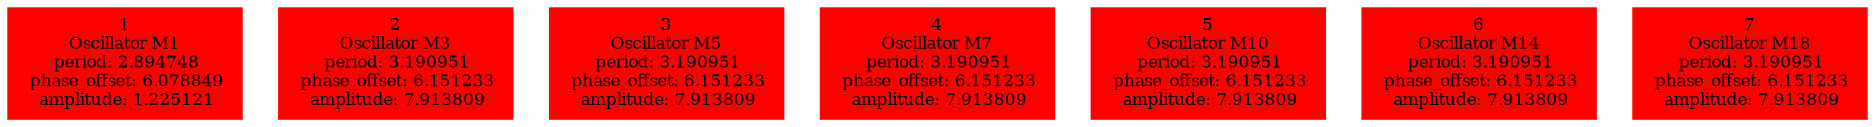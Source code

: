  digraph g{ forcelabels=true;
1 [label=<1<BR />Oscillator M1<BR /> period: 2.894748<BR /> phase_offset: 6.078849<BR /> amplitude: 1.225121>, shape=box,color=red,style=filled,fontsize=8];2 [label=<2<BR />Oscillator M3<BR /> period: 3.190951<BR /> phase_offset: 6.151233<BR /> amplitude: 7.913809>, shape=box,color=red,style=filled,fontsize=8];3 [label=<3<BR />Oscillator M5<BR /> period: 3.190951<BR /> phase_offset: 6.151233<BR /> amplitude: 7.913809>, shape=box,color=red,style=filled,fontsize=8];4 [label=<4<BR />Oscillator M7<BR /> period: 3.190951<BR /> phase_offset: 6.151233<BR /> amplitude: 7.913809>, shape=box,color=red,style=filled,fontsize=8];5 [label=<5<BR />Oscillator M10<BR /> period: 3.190951<BR /> phase_offset: 6.151233<BR /> amplitude: 7.913809>, shape=box,color=red,style=filled,fontsize=8];6 [label=<6<BR />Oscillator M14<BR /> period: 3.190951<BR /> phase_offset: 6.151233<BR /> amplitude: 7.913809>, shape=box,color=red,style=filled,fontsize=8];7 [label=<7<BR />Oscillator M18<BR /> period: 3.190951<BR /> phase_offset: 6.151233<BR /> amplitude: 7.913809>, shape=box,color=red,style=filled,fontsize=8]; }
